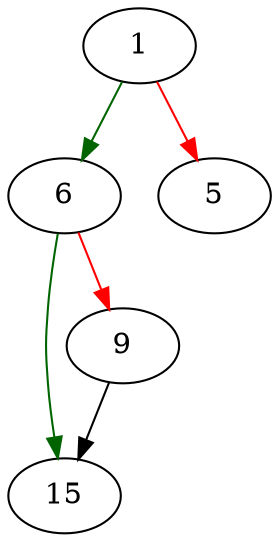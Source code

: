 strict digraph "freea" {
	// Node definitions.
	1 [entry=true];
	6;
	5;
	15;
	9;

	// Edge definitions.
	1 -> 6 [
		color=darkgreen
		cond=true
	];
	1 -> 5 [
		color=red
		cond=false
	];
	6 -> 15 [
		color=darkgreen
		cond=true
	];
	6 -> 9 [
		color=red
		cond=false
	];
	9 -> 15;
}